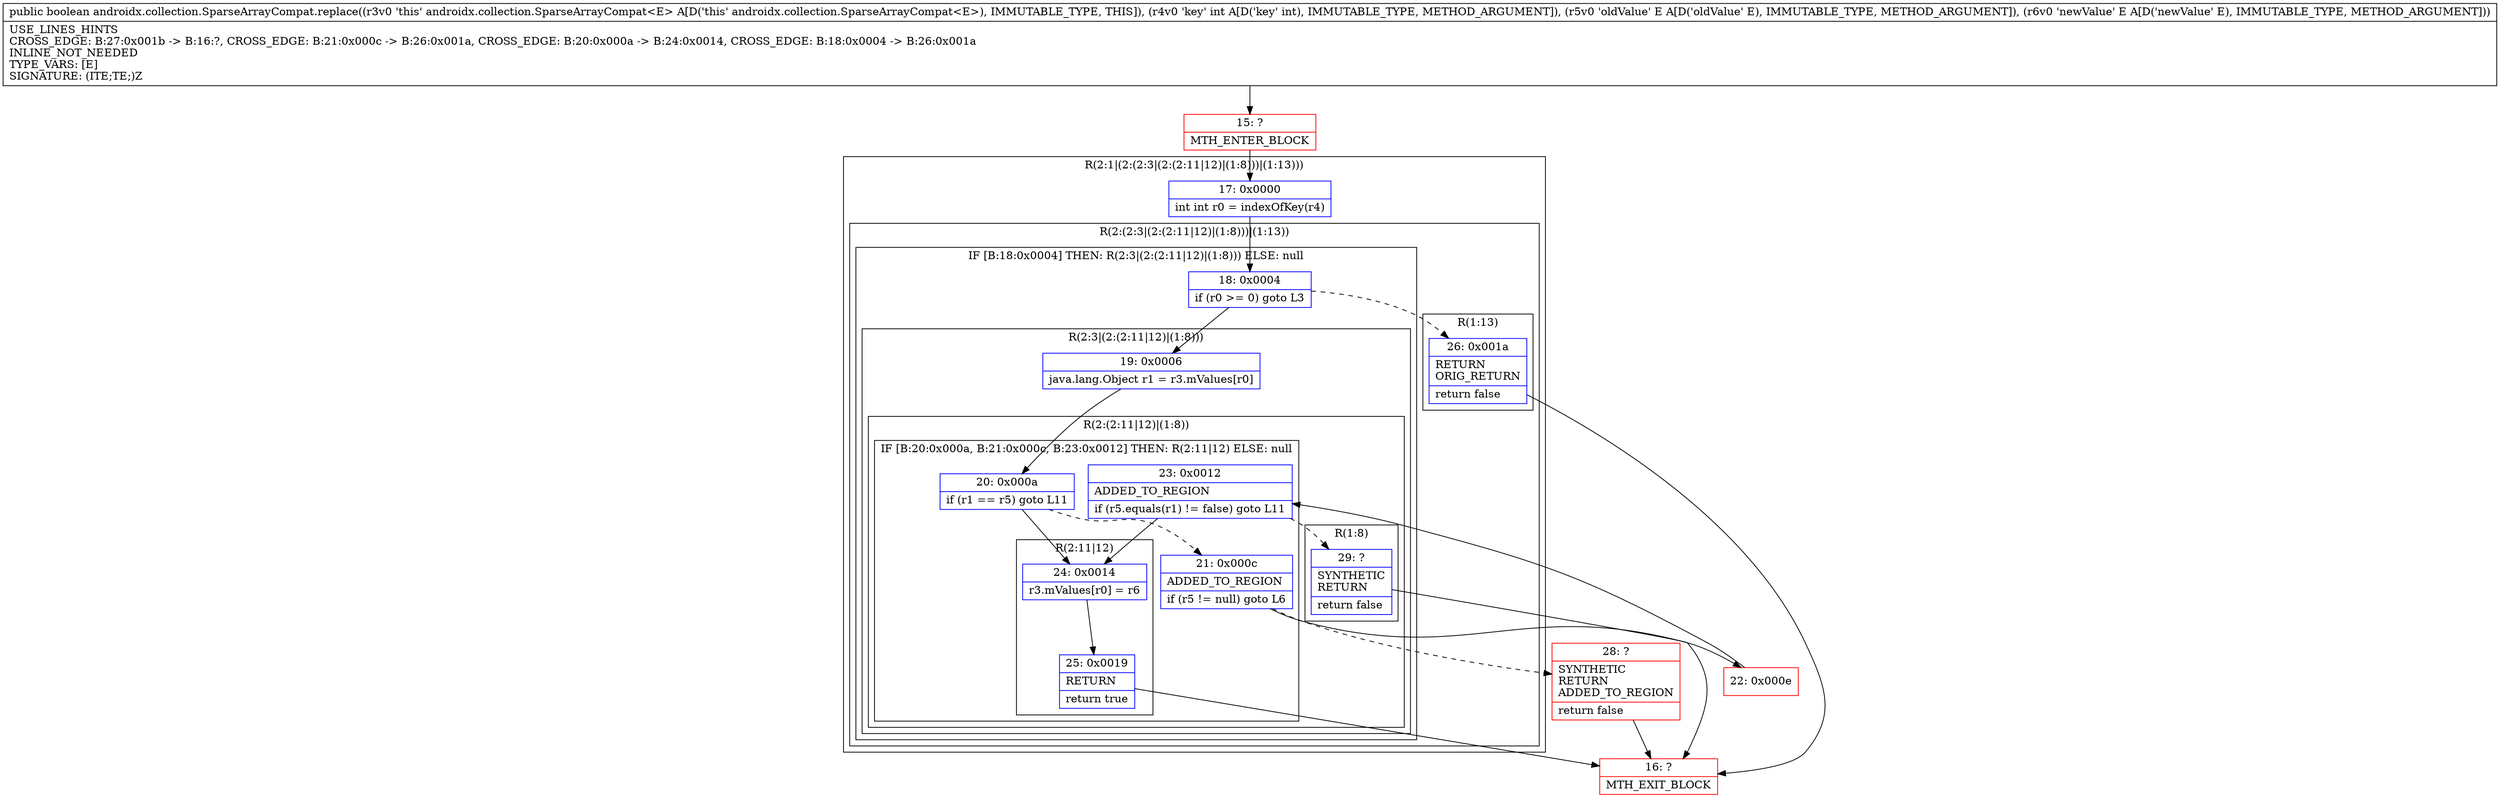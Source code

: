 digraph "CFG forandroidx.collection.SparseArrayCompat.replace(ILjava\/lang\/Object;Ljava\/lang\/Object;)Z" {
subgraph cluster_Region_1556562646 {
label = "R(2:1|(2:(2:3|(2:(2:11|12)|(1:8)))|(1:13)))";
node [shape=record,color=blue];
Node_17 [shape=record,label="{17\:\ 0x0000|int int r0 = indexOfKey(r4)\l}"];
subgraph cluster_Region_730629017 {
label = "R(2:(2:3|(2:(2:11|12)|(1:8)))|(1:13))";
node [shape=record,color=blue];
subgraph cluster_IfRegion_562431674 {
label = "IF [B:18:0x0004] THEN: R(2:3|(2:(2:11|12)|(1:8))) ELSE: null";
node [shape=record,color=blue];
Node_18 [shape=record,label="{18\:\ 0x0004|if (r0 \>= 0) goto L3\l}"];
subgraph cluster_Region_430399490 {
label = "R(2:3|(2:(2:11|12)|(1:8)))";
node [shape=record,color=blue];
Node_19 [shape=record,label="{19\:\ 0x0006|java.lang.Object r1 = r3.mValues[r0]\l}"];
subgraph cluster_Region_1004567196 {
label = "R(2:(2:11|12)|(1:8))";
node [shape=record,color=blue];
subgraph cluster_IfRegion_796928406 {
label = "IF [B:20:0x000a, B:21:0x000c, B:23:0x0012] THEN: R(2:11|12) ELSE: null";
node [shape=record,color=blue];
Node_20 [shape=record,label="{20\:\ 0x000a|if (r1 == r5) goto L11\l}"];
Node_21 [shape=record,label="{21\:\ 0x000c|ADDED_TO_REGION\l|if (r5 != null) goto L6\l}"];
Node_23 [shape=record,label="{23\:\ 0x0012|ADDED_TO_REGION\l|if (r5.equals(r1) != false) goto L11\l}"];
subgraph cluster_Region_1228346260 {
label = "R(2:11|12)";
node [shape=record,color=blue];
Node_24 [shape=record,label="{24\:\ 0x0014|r3.mValues[r0] = r6\l}"];
Node_25 [shape=record,label="{25\:\ 0x0019|RETURN\l|return true\l}"];
}
}
subgraph cluster_Region_973241264 {
label = "R(1:8)";
node [shape=record,color=blue];
Node_29 [shape=record,label="{29\:\ ?|SYNTHETIC\lRETURN\l|return false\l}"];
}
}
}
}
subgraph cluster_Region_126789447 {
label = "R(1:13)";
node [shape=record,color=blue];
Node_26 [shape=record,label="{26\:\ 0x001a|RETURN\lORIG_RETURN\l|return false\l}"];
}
}
}
Node_15 [shape=record,color=red,label="{15\:\ ?|MTH_ENTER_BLOCK\l}"];
Node_22 [shape=record,color=red,label="{22\:\ 0x000e}"];
Node_16 [shape=record,color=red,label="{16\:\ ?|MTH_EXIT_BLOCK\l}"];
Node_28 [shape=record,color=red,label="{28\:\ ?|SYNTHETIC\lRETURN\lADDED_TO_REGION\l|return false\l}"];
MethodNode[shape=record,label="{public boolean androidx.collection.SparseArrayCompat.replace((r3v0 'this' androidx.collection.SparseArrayCompat\<E\> A[D('this' androidx.collection.SparseArrayCompat\<E\>), IMMUTABLE_TYPE, THIS]), (r4v0 'key' int A[D('key' int), IMMUTABLE_TYPE, METHOD_ARGUMENT]), (r5v0 'oldValue' E A[D('oldValue' E), IMMUTABLE_TYPE, METHOD_ARGUMENT]), (r6v0 'newValue' E A[D('newValue' E), IMMUTABLE_TYPE, METHOD_ARGUMENT]))  | USE_LINES_HINTS\lCROSS_EDGE: B:27:0x001b \-\> B:16:?, CROSS_EDGE: B:21:0x000c \-\> B:26:0x001a, CROSS_EDGE: B:20:0x000a \-\> B:24:0x0014, CROSS_EDGE: B:18:0x0004 \-\> B:26:0x001a\lINLINE_NOT_NEEDED\lTYPE_VARS: [E]\lSIGNATURE: (ITE;TE;)Z\l}"];
MethodNode -> Node_15;Node_17 -> Node_18;
Node_18 -> Node_19;
Node_18 -> Node_26[style=dashed];
Node_19 -> Node_20;
Node_20 -> Node_21[style=dashed];
Node_20 -> Node_24;
Node_21 -> Node_22;
Node_21 -> Node_28[style=dashed];
Node_23 -> Node_24;
Node_23 -> Node_29[style=dashed];
Node_24 -> Node_25;
Node_25 -> Node_16;
Node_29 -> Node_16;
Node_26 -> Node_16;
Node_15 -> Node_17;
Node_22 -> Node_23;
Node_28 -> Node_16;
}

